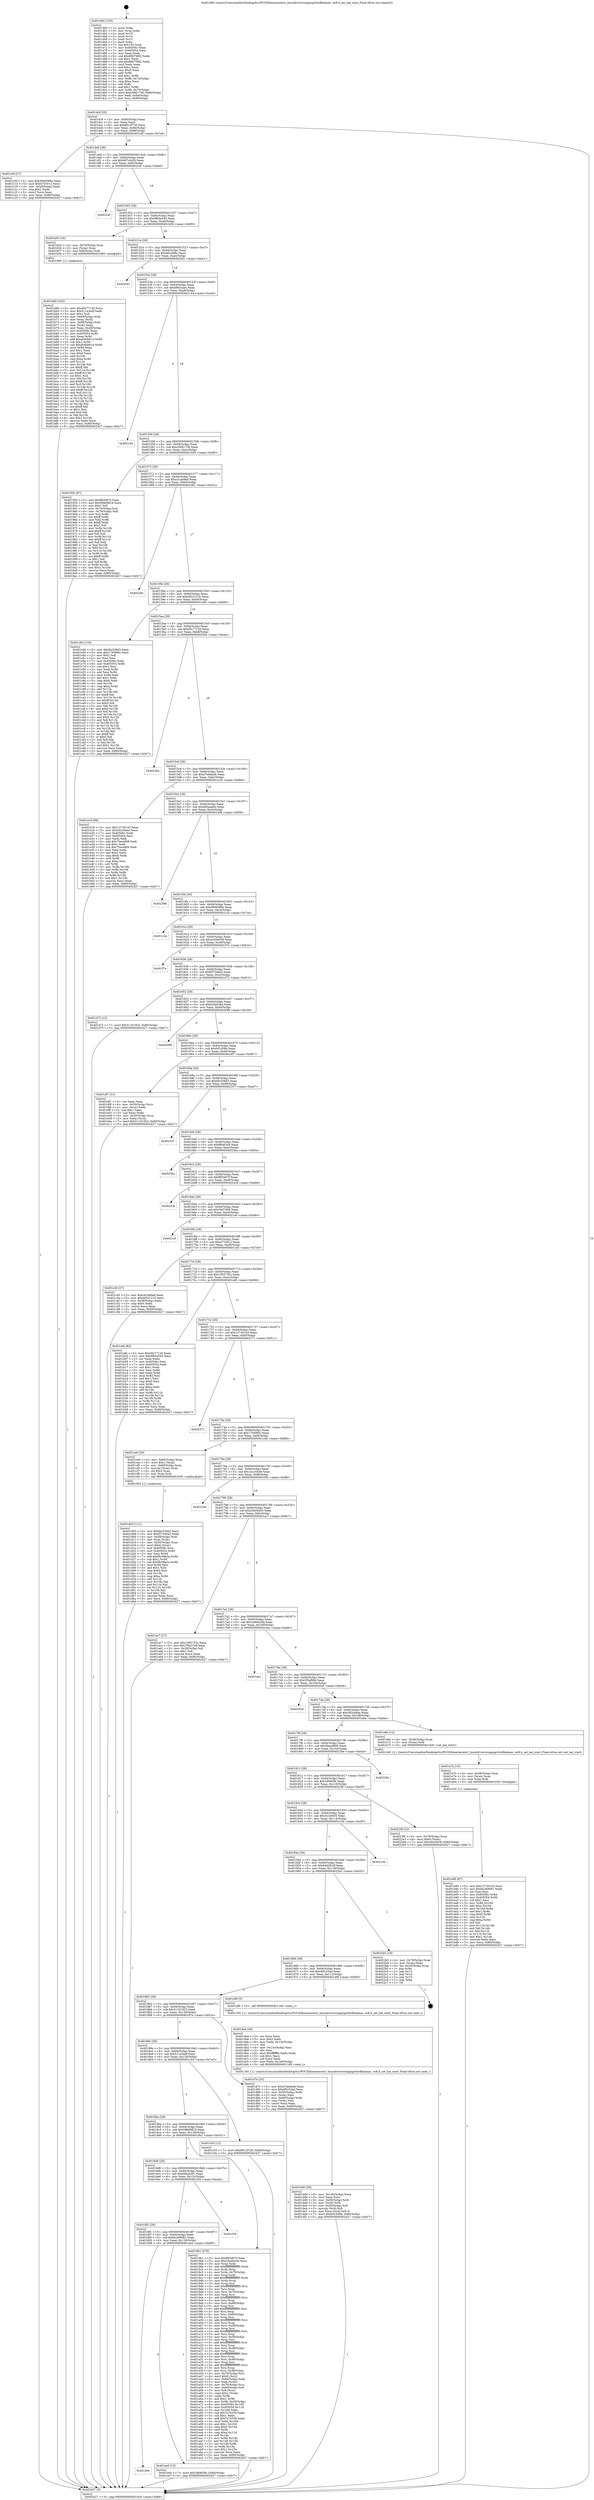 digraph "0x401460" {
  label = "0x401460 (/mnt/c/Users/mathe/Desktop/tcc/POCII/binaries/extr_linuxdriversstagingrtlwifihalmac..wifi.h_set_hal_start_Final-ollvm.out::main(0))"
  labelloc = "t"
  node[shape=record]

  Entry [label="",width=0.3,height=0.3,shape=circle,fillcolor=black,style=filled]
  "0x4014c9" [label="{
     0x4014c9 [29]\l
     | [instrs]\l
     &nbsp;&nbsp;0x4014c9 \<+3\>: mov -0x80(%rbp),%eax\l
     &nbsp;&nbsp;0x4014cc \<+2\>: mov %eax,%ecx\l
     &nbsp;&nbsp;0x4014ce \<+6\>: sub $0x8912f726,%ecx\l
     &nbsp;&nbsp;0x4014d4 \<+6\>: mov %eax,-0x94(%rbp)\l
     &nbsp;&nbsp;0x4014da \<+6\>: mov %ecx,-0x98(%rbp)\l
     &nbsp;&nbsp;0x4014e0 \<+6\>: je 0000000000401c0f \<main+0x7af\>\l
  }"]
  "0x401c0f" [label="{
     0x401c0f [27]\l
     | [instrs]\l
     &nbsp;&nbsp;0x401c0f \<+5\>: mov $0xd949388e,%eax\l
     &nbsp;&nbsp;0x401c14 \<+5\>: mov $0x4753012,%ecx\l
     &nbsp;&nbsp;0x401c19 \<+3\>: mov -0x28(%rbp),%edx\l
     &nbsp;&nbsp;0x401c1c \<+3\>: cmp $0x1,%edx\l
     &nbsp;&nbsp;0x401c1f \<+3\>: cmovl %ecx,%eax\l
     &nbsp;&nbsp;0x401c22 \<+3\>: mov %eax,-0x80(%rbp)\l
     &nbsp;&nbsp;0x401c25 \<+5\>: jmp 0000000000402427 \<main+0xfc7\>\l
  }"]
  "0x4014e6" [label="{
     0x4014e6 [28]\l
     | [instrs]\l
     &nbsp;&nbsp;0x4014e6 \<+5\>: jmp 00000000004014eb \<main+0x8b\>\l
     &nbsp;&nbsp;0x4014eb \<+6\>: mov -0x94(%rbp),%eax\l
     &nbsp;&nbsp;0x4014f1 \<+5\>: sub $0x9d7ccb20,%eax\l
     &nbsp;&nbsp;0x4014f6 \<+6\>: mov %eax,-0x9c(%rbp)\l
     &nbsp;&nbsp;0x4014fc \<+6\>: je 000000000040224f \<main+0xdef\>\l
  }"]
  Exit [label="",width=0.3,height=0.3,shape=circle,fillcolor=black,style=filled,peripheries=2]
  "0x40224f" [label="{
     0x40224f\l
  }", style=dashed]
  "0x401502" [label="{
     0x401502 [28]\l
     | [instrs]\l
     &nbsp;&nbsp;0x401502 \<+5\>: jmp 0000000000401507 \<main+0xa7\>\l
     &nbsp;&nbsp;0x401507 \<+6\>: mov -0x94(%rbp),%eax\l
     &nbsp;&nbsp;0x40150d \<+5\>: sub $0x9fb5a545,%eax\l
     &nbsp;&nbsp;0x401512 \<+6\>: mov %eax,-0xa0(%rbp)\l
     &nbsp;&nbsp;0x401518 \<+6\>: je 0000000000401b50 \<main+0x6f0\>\l
  }"]
  "0x40190e" [label="{
     0x40190e\l
  }", style=dashed]
  "0x401b50" [label="{
     0x401b50 [16]\l
     | [instrs]\l
     &nbsp;&nbsp;0x401b50 \<+4\>: mov -0x70(%rbp),%rax\l
     &nbsp;&nbsp;0x401b54 \<+3\>: mov (%rax),%rax\l
     &nbsp;&nbsp;0x401b57 \<+4\>: mov 0x8(%rax),%rdi\l
     &nbsp;&nbsp;0x401b5b \<+5\>: call 0000000000401060 \<atoi@plt\>\l
     | [calls]\l
     &nbsp;&nbsp;0x401060 \{1\} (unknown)\l
  }"]
  "0x40151e" [label="{
     0x40151e [28]\l
     | [instrs]\l
     &nbsp;&nbsp;0x40151e \<+5\>: jmp 0000000000401523 \<main+0xc3\>\l
     &nbsp;&nbsp;0x401523 \<+6\>: mov -0x94(%rbp),%eax\l
     &nbsp;&nbsp;0x401529 \<+5\>: sub $0xb82cfd8c,%eax\l
     &nbsp;&nbsp;0x40152e \<+6\>: mov %eax,-0xa4(%rbp)\l
     &nbsp;&nbsp;0x401534 \<+6\>: je 0000000000402041 \<main+0xbe1\>\l
  }"]
  "0x401ee0" [label="{
     0x401ee0 [12]\l
     | [instrs]\l
     &nbsp;&nbsp;0x401ee0 \<+7\>: movl $0x3df493fe,-0x80(%rbp)\l
     &nbsp;&nbsp;0x401ee7 \<+5\>: jmp 0000000000402427 \<main+0xfc7\>\l
  }"]
  "0x402041" [label="{
     0x402041\l
  }", style=dashed]
  "0x40153a" [label="{
     0x40153a [28]\l
     | [instrs]\l
     &nbsp;&nbsp;0x40153a \<+5\>: jmp 000000000040153f \<main+0xdf\>\l
     &nbsp;&nbsp;0x40153f \<+6\>: mov -0x94(%rbp),%eax\l
     &nbsp;&nbsp;0x401545 \<+5\>: sub $0xb902caec,%eax\l
     &nbsp;&nbsp;0x40154a \<+6\>: mov %eax,-0xa8(%rbp)\l
     &nbsp;&nbsp;0x401550 \<+6\>: je 0000000000402144 \<main+0xce4\>\l
  }"]
  "0x4018f2" [label="{
     0x4018f2 [28]\l
     | [instrs]\l
     &nbsp;&nbsp;0x4018f2 \<+5\>: jmp 00000000004018f7 \<main+0x497\>\l
     &nbsp;&nbsp;0x4018f7 \<+6\>: mov -0x94(%rbp),%eax\l
     &nbsp;&nbsp;0x4018fd \<+5\>: sub $0x6c269081,%eax\l
     &nbsp;&nbsp;0x401902 \<+6\>: mov %eax,-0x130(%rbp)\l
     &nbsp;&nbsp;0x401908 \<+6\>: je 0000000000401ee0 \<main+0xa80\>\l
  }"]
  "0x402144" [label="{
     0x402144\l
  }", style=dashed]
  "0x401556" [label="{
     0x401556 [28]\l
     | [instrs]\l
     &nbsp;&nbsp;0x401556 \<+5\>: jmp 000000000040155b \<main+0xfb\>\l
     &nbsp;&nbsp;0x40155b \<+6\>: mov -0x94(%rbp),%eax\l
     &nbsp;&nbsp;0x401561 \<+5\>: sub $0xc5681738,%eax\l
     &nbsp;&nbsp;0x401566 \<+6\>: mov %eax,-0xac(%rbp)\l
     &nbsp;&nbsp;0x40156c \<+6\>: je 0000000000401950 \<main+0x4f0\>\l
  }"]
  "0x401f26" [label="{
     0x401f26\l
  }", style=dashed]
  "0x401950" [label="{
     0x401950 [97]\l
     | [instrs]\l
     &nbsp;&nbsp;0x401950 \<+5\>: mov $0xffd3d07f,%eax\l
     &nbsp;&nbsp;0x401955 \<+5\>: mov $0x588d9819,%ecx\l
     &nbsp;&nbsp;0x40195a \<+2\>: mov $0x1,%dl\l
     &nbsp;&nbsp;0x40195c \<+4\>: mov -0x7a(%rbp),%sil\l
     &nbsp;&nbsp;0x401960 \<+4\>: mov -0x79(%rbp),%dil\l
     &nbsp;&nbsp;0x401964 \<+3\>: mov %sil,%r8b\l
     &nbsp;&nbsp;0x401967 \<+4\>: xor $0xff,%r8b\l
     &nbsp;&nbsp;0x40196b \<+3\>: mov %dil,%r9b\l
     &nbsp;&nbsp;0x40196e \<+4\>: xor $0xff,%r9b\l
     &nbsp;&nbsp;0x401972 \<+3\>: xor $0x1,%dl\l
     &nbsp;&nbsp;0x401975 \<+3\>: mov %r8b,%r10b\l
     &nbsp;&nbsp;0x401978 \<+4\>: and $0xff,%r10b\l
     &nbsp;&nbsp;0x40197c \<+3\>: and %dl,%sil\l
     &nbsp;&nbsp;0x40197f \<+3\>: mov %r9b,%r11b\l
     &nbsp;&nbsp;0x401982 \<+4\>: and $0xff,%r11b\l
     &nbsp;&nbsp;0x401986 \<+3\>: and %dl,%dil\l
     &nbsp;&nbsp;0x401989 \<+3\>: or %sil,%r10b\l
     &nbsp;&nbsp;0x40198c \<+3\>: or %dil,%r11b\l
     &nbsp;&nbsp;0x40198f \<+3\>: xor %r11b,%r10b\l
     &nbsp;&nbsp;0x401992 \<+3\>: or %r9b,%r8b\l
     &nbsp;&nbsp;0x401995 \<+4\>: xor $0xff,%r8b\l
     &nbsp;&nbsp;0x401999 \<+3\>: or $0x1,%dl\l
     &nbsp;&nbsp;0x40199c \<+3\>: and %dl,%r8b\l
     &nbsp;&nbsp;0x40199f \<+3\>: or %r8b,%r10b\l
     &nbsp;&nbsp;0x4019a2 \<+4\>: test $0x1,%r10b\l
     &nbsp;&nbsp;0x4019a6 \<+3\>: cmovne %ecx,%eax\l
     &nbsp;&nbsp;0x4019a9 \<+3\>: mov %eax,-0x80(%rbp)\l
     &nbsp;&nbsp;0x4019ac \<+5\>: jmp 0000000000402427 \<main+0xfc7\>\l
  }"]
  "0x401572" [label="{
     0x401572 [28]\l
     | [instrs]\l
     &nbsp;&nbsp;0x401572 \<+5\>: jmp 0000000000401577 \<main+0x117\>\l
     &nbsp;&nbsp;0x401577 \<+6\>: mov -0x94(%rbp),%eax\l
     &nbsp;&nbsp;0x40157d \<+5\>: sub $0xcd1ab9e8,%eax\l
     &nbsp;&nbsp;0x401582 \<+6\>: mov %eax,-0xb0(%rbp)\l
     &nbsp;&nbsp;0x401588 \<+6\>: je 0000000000402282 \<main+0xe22\>\l
  }"]
  "0x402427" [label="{
     0x402427 [5]\l
     | [instrs]\l
     &nbsp;&nbsp;0x402427 \<+5\>: jmp 00000000004014c9 \<main+0x69\>\l
  }"]
  "0x401460" [label="{
     0x401460 [105]\l
     | [instrs]\l
     &nbsp;&nbsp;0x401460 \<+1\>: push %rbp\l
     &nbsp;&nbsp;0x401461 \<+3\>: mov %rsp,%rbp\l
     &nbsp;&nbsp;0x401464 \<+2\>: push %r15\l
     &nbsp;&nbsp;0x401466 \<+2\>: push %r14\l
     &nbsp;&nbsp;0x401468 \<+2\>: push %r12\l
     &nbsp;&nbsp;0x40146a \<+1\>: push %rbx\l
     &nbsp;&nbsp;0x40146b \<+7\>: sub $0x150,%rsp\l
     &nbsp;&nbsp;0x401472 \<+7\>: mov 0x40506c,%eax\l
     &nbsp;&nbsp;0x401479 \<+7\>: mov 0x405054,%ecx\l
     &nbsp;&nbsp;0x401480 \<+2\>: mov %eax,%edx\l
     &nbsp;&nbsp;0x401482 \<+6\>: sub $0x880708f2,%edx\l
     &nbsp;&nbsp;0x401488 \<+3\>: sub $0x1,%edx\l
     &nbsp;&nbsp;0x40148b \<+6\>: add $0x880708f2,%edx\l
     &nbsp;&nbsp;0x401491 \<+3\>: imul %edx,%eax\l
     &nbsp;&nbsp;0x401494 \<+3\>: and $0x1,%eax\l
     &nbsp;&nbsp;0x401497 \<+3\>: cmp $0x0,%eax\l
     &nbsp;&nbsp;0x40149a \<+4\>: sete %r8b\l
     &nbsp;&nbsp;0x40149e \<+4\>: and $0x1,%r8b\l
     &nbsp;&nbsp;0x4014a2 \<+4\>: mov %r8b,-0x7a(%rbp)\l
     &nbsp;&nbsp;0x4014a6 \<+3\>: cmp $0xa,%ecx\l
     &nbsp;&nbsp;0x4014a9 \<+4\>: setl %r8b\l
     &nbsp;&nbsp;0x4014ad \<+4\>: and $0x1,%r8b\l
     &nbsp;&nbsp;0x4014b1 \<+4\>: mov %r8b,-0x79(%rbp)\l
     &nbsp;&nbsp;0x4014b5 \<+7\>: movl $0xc5681738,-0x80(%rbp)\l
     &nbsp;&nbsp;0x4014bc \<+6\>: mov %edi,-0x84(%rbp)\l
     &nbsp;&nbsp;0x4014c2 \<+7\>: mov %rsi,-0x90(%rbp)\l
  }"]
  "0x401e89" [label="{
     0x401e89 [87]\l
     | [instrs]\l
     &nbsp;&nbsp;0x401e89 \<+5\>: mov $0x13730143,%ecx\l
     &nbsp;&nbsp;0x401e8e \<+5\>: mov $0x6c269081,%edx\l
     &nbsp;&nbsp;0x401e93 \<+2\>: xor %esi,%esi\l
     &nbsp;&nbsp;0x401e95 \<+8\>: mov 0x40506c,%r8d\l
     &nbsp;&nbsp;0x401e9d \<+8\>: mov 0x405054,%r9d\l
     &nbsp;&nbsp;0x401ea5 \<+3\>: sub $0x1,%esi\l
     &nbsp;&nbsp;0x401ea8 \<+3\>: mov %r8d,%r10d\l
     &nbsp;&nbsp;0x401eab \<+3\>: add %esi,%r10d\l
     &nbsp;&nbsp;0x401eae \<+4\>: imul %r10d,%r8d\l
     &nbsp;&nbsp;0x401eb2 \<+4\>: and $0x1,%r8d\l
     &nbsp;&nbsp;0x401eb6 \<+4\>: cmp $0x0,%r8d\l
     &nbsp;&nbsp;0x401eba \<+4\>: sete %r11b\l
     &nbsp;&nbsp;0x401ebe \<+4\>: cmp $0xa,%r9d\l
     &nbsp;&nbsp;0x401ec2 \<+3\>: setl %bl\l
     &nbsp;&nbsp;0x401ec5 \<+3\>: mov %r11b,%r14b\l
     &nbsp;&nbsp;0x401ec8 \<+3\>: and %bl,%r14b\l
     &nbsp;&nbsp;0x401ecb \<+3\>: xor %bl,%r11b\l
     &nbsp;&nbsp;0x401ece \<+3\>: or %r11b,%r14b\l
     &nbsp;&nbsp;0x401ed1 \<+4\>: test $0x1,%r14b\l
     &nbsp;&nbsp;0x401ed5 \<+3\>: cmovne %edx,%ecx\l
     &nbsp;&nbsp;0x401ed8 \<+3\>: mov %ecx,-0x80(%rbp)\l
     &nbsp;&nbsp;0x401edb \<+5\>: jmp 0000000000402427 \<main+0xfc7\>\l
  }"]
  "0x402282" [label="{
     0x402282\l
  }", style=dashed]
  "0x40158e" [label="{
     0x40158e [28]\l
     | [instrs]\l
     &nbsp;&nbsp;0x40158e \<+5\>: jmp 0000000000401593 \<main+0x133\>\l
     &nbsp;&nbsp;0x401593 \<+6\>: mov -0x94(%rbp),%eax\l
     &nbsp;&nbsp;0x401599 \<+5\>: sub $0xd4531216,%eax\l
     &nbsp;&nbsp;0x40159e \<+6\>: mov %eax,-0xb4(%rbp)\l
     &nbsp;&nbsp;0x4015a4 \<+6\>: je 0000000000401c60 \<main+0x800\>\l
  }"]
  "0x401e7a" [label="{
     0x401e7a [15]\l
     | [instrs]\l
     &nbsp;&nbsp;0x401e7a \<+4\>: mov -0x58(%rbp),%rax\l
     &nbsp;&nbsp;0x401e7e \<+3\>: mov (%rax),%rax\l
     &nbsp;&nbsp;0x401e81 \<+3\>: mov %rax,%rdi\l
     &nbsp;&nbsp;0x401e84 \<+5\>: call 0000000000401030 \<free@plt\>\l
     | [calls]\l
     &nbsp;&nbsp;0x401030 \{1\} (unknown)\l
  }"]
  "0x401c60" [label="{
     0x401c60 [134]\l
     | [instrs]\l
     &nbsp;&nbsp;0x401c60 \<+5\>: mov $0xfdc539d3,%eax\l
     &nbsp;&nbsp;0x401c65 \<+5\>: mov $0x1793f90c,%ecx\l
     &nbsp;&nbsp;0x401c6a \<+2\>: mov $0x1,%dl\l
     &nbsp;&nbsp;0x401c6c \<+2\>: xor %esi,%esi\l
     &nbsp;&nbsp;0x401c6e \<+7\>: mov 0x40506c,%edi\l
     &nbsp;&nbsp;0x401c75 \<+8\>: mov 0x405054,%r8d\l
     &nbsp;&nbsp;0x401c7d \<+3\>: sub $0x1,%esi\l
     &nbsp;&nbsp;0x401c80 \<+3\>: mov %edi,%r9d\l
     &nbsp;&nbsp;0x401c83 \<+3\>: add %esi,%r9d\l
     &nbsp;&nbsp;0x401c86 \<+4\>: imul %r9d,%edi\l
     &nbsp;&nbsp;0x401c8a \<+3\>: and $0x1,%edi\l
     &nbsp;&nbsp;0x401c8d \<+3\>: cmp $0x0,%edi\l
     &nbsp;&nbsp;0x401c90 \<+4\>: sete %r10b\l
     &nbsp;&nbsp;0x401c94 \<+4\>: cmp $0xa,%r8d\l
     &nbsp;&nbsp;0x401c98 \<+4\>: setl %r11b\l
     &nbsp;&nbsp;0x401c9c \<+3\>: mov %r10b,%bl\l
     &nbsp;&nbsp;0x401c9f \<+3\>: xor $0xff,%bl\l
     &nbsp;&nbsp;0x401ca2 \<+3\>: mov %r11b,%r14b\l
     &nbsp;&nbsp;0x401ca5 \<+4\>: xor $0xff,%r14b\l
     &nbsp;&nbsp;0x401ca9 \<+3\>: xor $0x0,%dl\l
     &nbsp;&nbsp;0x401cac \<+3\>: mov %bl,%r15b\l
     &nbsp;&nbsp;0x401caf \<+4\>: and $0x0,%r15b\l
     &nbsp;&nbsp;0x401cb3 \<+3\>: and %dl,%r10b\l
     &nbsp;&nbsp;0x401cb6 \<+3\>: mov %r14b,%r12b\l
     &nbsp;&nbsp;0x401cb9 \<+4\>: and $0x0,%r12b\l
     &nbsp;&nbsp;0x401cbd \<+3\>: and %dl,%r11b\l
     &nbsp;&nbsp;0x401cc0 \<+3\>: or %r10b,%r15b\l
     &nbsp;&nbsp;0x401cc3 \<+3\>: or %r11b,%r12b\l
     &nbsp;&nbsp;0x401cc6 \<+3\>: xor %r12b,%r15b\l
     &nbsp;&nbsp;0x401cc9 \<+3\>: or %r14b,%bl\l
     &nbsp;&nbsp;0x401ccc \<+3\>: xor $0xff,%bl\l
     &nbsp;&nbsp;0x401ccf \<+3\>: or $0x0,%dl\l
     &nbsp;&nbsp;0x401cd2 \<+2\>: and %dl,%bl\l
     &nbsp;&nbsp;0x401cd4 \<+3\>: or %bl,%r15b\l
     &nbsp;&nbsp;0x401cd7 \<+4\>: test $0x1,%r15b\l
     &nbsp;&nbsp;0x401cdb \<+3\>: cmovne %ecx,%eax\l
     &nbsp;&nbsp;0x401cde \<+3\>: mov %eax,-0x80(%rbp)\l
     &nbsp;&nbsp;0x401ce1 \<+5\>: jmp 0000000000402427 \<main+0xfc7\>\l
  }"]
  "0x4015aa" [label="{
     0x4015aa [28]\l
     | [instrs]\l
     &nbsp;&nbsp;0x4015aa \<+5\>: jmp 00000000004015af \<main+0x14f\>\l
     &nbsp;&nbsp;0x4015af \<+6\>: mov -0x94(%rbp),%eax\l
     &nbsp;&nbsp;0x4015b5 \<+5\>: sub $0xd5c77120,%eax\l
     &nbsp;&nbsp;0x4015ba \<+6\>: mov %eax,-0xb8(%rbp)\l
     &nbsp;&nbsp;0x4015c0 \<+6\>: je 000000000040230a \<main+0xeaa\>\l
  }"]
  "0x401dd0" [label="{
     0x401dd0 [39]\l
     | [instrs]\l
     &nbsp;&nbsp;0x401dd0 \<+6\>: mov -0x140(%rbp),%ecx\l
     &nbsp;&nbsp;0x401dd6 \<+3\>: imul %eax,%ecx\l
     &nbsp;&nbsp;0x401dd9 \<+4\>: mov -0x58(%rbp),%rdi\l
     &nbsp;&nbsp;0x401ddd \<+3\>: mov (%rdi),%rdi\l
     &nbsp;&nbsp;0x401de0 \<+4\>: mov -0x50(%rbp),%r8\l
     &nbsp;&nbsp;0x401de4 \<+3\>: movslq (%r8),%r8\l
     &nbsp;&nbsp;0x401de7 \<+4\>: mov %ecx,(%rdi,%r8,4)\l
     &nbsp;&nbsp;0x401deb \<+7\>: movl $0xfcf1d58a,-0x80(%rbp)\l
     &nbsp;&nbsp;0x401df2 \<+5\>: jmp 0000000000402427 \<main+0xfc7\>\l
  }"]
  "0x40230a" [label="{
     0x40230a\l
  }", style=dashed]
  "0x4015c6" [label="{
     0x4015c6 [28]\l
     | [instrs]\l
     &nbsp;&nbsp;0x4015c6 \<+5\>: jmp 00000000004015cb \<main+0x16b\>\l
     &nbsp;&nbsp;0x4015cb \<+6\>: mov -0x94(%rbp),%eax\l
     &nbsp;&nbsp;0x4015d1 \<+5\>: sub $0xd7ebdea6,%eax\l
     &nbsp;&nbsp;0x4015d6 \<+6\>: mov %eax,-0xbc(%rbp)\l
     &nbsp;&nbsp;0x4015dc \<+6\>: je 0000000000401e16 \<main+0x9b6\>\l
  }"]
  "0x401da4" [label="{
     0x401da4 [44]\l
     | [instrs]\l
     &nbsp;&nbsp;0x401da4 \<+2\>: xor %ecx,%ecx\l
     &nbsp;&nbsp;0x401da6 \<+5\>: mov $0x2,%edx\l
     &nbsp;&nbsp;0x401dab \<+6\>: mov %edx,-0x13c(%rbp)\l
     &nbsp;&nbsp;0x401db1 \<+1\>: cltd\l
     &nbsp;&nbsp;0x401db2 \<+6\>: mov -0x13c(%rbp),%esi\l
     &nbsp;&nbsp;0x401db8 \<+2\>: idiv %esi\l
     &nbsp;&nbsp;0x401dba \<+6\>: imul $0xfffffffe,%edx,%edx\l
     &nbsp;&nbsp;0x401dc0 \<+3\>: sub $0x1,%ecx\l
     &nbsp;&nbsp;0x401dc3 \<+2\>: sub %ecx,%edx\l
     &nbsp;&nbsp;0x401dc5 \<+6\>: mov %edx,-0x140(%rbp)\l
     &nbsp;&nbsp;0x401dcb \<+5\>: call 0000000000401160 \<next_i\>\l
     | [calls]\l
     &nbsp;&nbsp;0x401160 \{1\} (/mnt/c/Users/mathe/Desktop/tcc/POCII/binaries/extr_linuxdriversstagingrtlwifihalmac..wifi.h_set_hal_start_Final-ollvm.out::next_i)\l
  }"]
  "0x401e16" [label="{
     0x401e16 [88]\l
     | [instrs]\l
     &nbsp;&nbsp;0x401e16 \<+5\>: mov $0x13730143,%eax\l
     &nbsp;&nbsp;0x401e1b \<+5\>: mov $0x302cbbee,%ecx\l
     &nbsp;&nbsp;0x401e20 \<+7\>: mov 0x40506c,%edx\l
     &nbsp;&nbsp;0x401e27 \<+7\>: mov 0x405054,%esi\l
     &nbsp;&nbsp;0x401e2e \<+2\>: mov %edx,%edi\l
     &nbsp;&nbsp;0x401e30 \<+6\>: add $0x75eca909,%edi\l
     &nbsp;&nbsp;0x401e36 \<+3\>: sub $0x1,%edi\l
     &nbsp;&nbsp;0x401e39 \<+6\>: sub $0x75eca909,%edi\l
     &nbsp;&nbsp;0x401e3f \<+3\>: imul %edi,%edx\l
     &nbsp;&nbsp;0x401e42 \<+3\>: and $0x1,%edx\l
     &nbsp;&nbsp;0x401e45 \<+3\>: cmp $0x0,%edx\l
     &nbsp;&nbsp;0x401e48 \<+4\>: sete %r8b\l
     &nbsp;&nbsp;0x401e4c \<+3\>: cmp $0xa,%esi\l
     &nbsp;&nbsp;0x401e4f \<+4\>: setl %r9b\l
     &nbsp;&nbsp;0x401e53 \<+3\>: mov %r8b,%r10b\l
     &nbsp;&nbsp;0x401e56 \<+3\>: and %r9b,%r10b\l
     &nbsp;&nbsp;0x401e59 \<+3\>: xor %r9b,%r8b\l
     &nbsp;&nbsp;0x401e5c \<+3\>: or %r8b,%r10b\l
     &nbsp;&nbsp;0x401e5f \<+4\>: test $0x1,%r10b\l
     &nbsp;&nbsp;0x401e63 \<+3\>: cmovne %ecx,%eax\l
     &nbsp;&nbsp;0x401e66 \<+3\>: mov %eax,-0x80(%rbp)\l
     &nbsp;&nbsp;0x401e69 \<+5\>: jmp 0000000000402427 \<main+0xfc7\>\l
  }"]
  "0x4015e2" [label="{
     0x4015e2 [28]\l
     | [instrs]\l
     &nbsp;&nbsp;0x4015e2 \<+5\>: jmp 00000000004015e7 \<main+0x187\>\l
     &nbsp;&nbsp;0x4015e7 \<+6\>: mov -0x94(%rbp),%eax\l
     &nbsp;&nbsp;0x4015ed \<+5\>: sub $0xd83aaa6e,%eax\l
     &nbsp;&nbsp;0x4015f2 \<+6\>: mov %eax,-0xc0(%rbp)\l
     &nbsp;&nbsp;0x4015f8 \<+6\>: je 0000000000402398 \<main+0xf38\>\l
  }"]
  "0x401d03" [label="{
     0x401d03 [111]\l
     | [instrs]\l
     &nbsp;&nbsp;0x401d03 \<+5\>: mov $0xfdc539d3,%ecx\l
     &nbsp;&nbsp;0x401d08 \<+5\>: mov $0xf57540a5,%edx\l
     &nbsp;&nbsp;0x401d0d \<+4\>: mov -0x58(%rbp),%rdi\l
     &nbsp;&nbsp;0x401d11 \<+3\>: mov %rax,(%rdi)\l
     &nbsp;&nbsp;0x401d14 \<+4\>: mov -0x50(%rbp),%rax\l
     &nbsp;&nbsp;0x401d18 \<+6\>: movl $0x0,(%rax)\l
     &nbsp;&nbsp;0x401d1e \<+7\>: mov 0x40506c,%esi\l
     &nbsp;&nbsp;0x401d25 \<+8\>: mov 0x405054,%r8d\l
     &nbsp;&nbsp;0x401d2d \<+3\>: mov %esi,%r9d\l
     &nbsp;&nbsp;0x401d30 \<+7\>: add $0xf9c08a2a,%r9d\l
     &nbsp;&nbsp;0x401d37 \<+4\>: sub $0x1,%r9d\l
     &nbsp;&nbsp;0x401d3b \<+7\>: sub $0xf9c08a2a,%r9d\l
     &nbsp;&nbsp;0x401d42 \<+4\>: imul %r9d,%esi\l
     &nbsp;&nbsp;0x401d46 \<+3\>: and $0x1,%esi\l
     &nbsp;&nbsp;0x401d49 \<+3\>: cmp $0x0,%esi\l
     &nbsp;&nbsp;0x401d4c \<+4\>: sete %r10b\l
     &nbsp;&nbsp;0x401d50 \<+4\>: cmp $0xa,%r8d\l
     &nbsp;&nbsp;0x401d54 \<+4\>: setl %r11b\l
     &nbsp;&nbsp;0x401d58 \<+3\>: mov %r10b,%bl\l
     &nbsp;&nbsp;0x401d5b \<+3\>: and %r11b,%bl\l
     &nbsp;&nbsp;0x401d5e \<+3\>: xor %r11b,%r10b\l
     &nbsp;&nbsp;0x401d61 \<+3\>: or %r10b,%bl\l
     &nbsp;&nbsp;0x401d64 \<+3\>: test $0x1,%bl\l
     &nbsp;&nbsp;0x401d67 \<+3\>: cmovne %edx,%ecx\l
     &nbsp;&nbsp;0x401d6a \<+3\>: mov %ecx,-0x80(%rbp)\l
     &nbsp;&nbsp;0x401d6d \<+5\>: jmp 0000000000402427 \<main+0xfc7\>\l
  }"]
  "0x402398" [label="{
     0x402398\l
  }", style=dashed]
  "0x4015fe" [label="{
     0x4015fe [28]\l
     | [instrs]\l
     &nbsp;&nbsp;0x4015fe \<+5\>: jmp 0000000000401603 \<main+0x1a3\>\l
     &nbsp;&nbsp;0x401603 \<+6\>: mov -0x94(%rbp),%eax\l
     &nbsp;&nbsp;0x401609 \<+5\>: sub $0xd949388e,%eax\l
     &nbsp;&nbsp;0x40160e \<+6\>: mov %eax,-0xc4(%rbp)\l
     &nbsp;&nbsp;0x401614 \<+6\>: je 0000000000401c2a \<main+0x7ca\>\l
  }"]
  "0x401b60" [label="{
     0x401b60 [163]\l
     | [instrs]\l
     &nbsp;&nbsp;0x401b60 \<+5\>: mov $0xd5c77120,%ecx\l
     &nbsp;&nbsp;0x401b65 \<+5\>: mov $0x511a3adf,%edx\l
     &nbsp;&nbsp;0x401b6a \<+3\>: mov $0x1,%sil\l
     &nbsp;&nbsp;0x401b6d \<+4\>: mov -0x68(%rbp),%rdi\l
     &nbsp;&nbsp;0x401b71 \<+2\>: mov %eax,(%rdi)\l
     &nbsp;&nbsp;0x401b73 \<+4\>: mov -0x68(%rbp),%rdi\l
     &nbsp;&nbsp;0x401b77 \<+2\>: mov (%rdi),%eax\l
     &nbsp;&nbsp;0x401b79 \<+3\>: mov %eax,-0x28(%rbp)\l
     &nbsp;&nbsp;0x401b7c \<+7\>: mov 0x40506c,%eax\l
     &nbsp;&nbsp;0x401b83 \<+8\>: mov 0x405054,%r8d\l
     &nbsp;&nbsp;0x401b8b \<+3\>: mov %eax,%r9d\l
     &nbsp;&nbsp;0x401b8e \<+7\>: add $0xa04bb614,%r9d\l
     &nbsp;&nbsp;0x401b95 \<+4\>: sub $0x1,%r9d\l
     &nbsp;&nbsp;0x401b99 \<+7\>: sub $0xa04bb614,%r9d\l
     &nbsp;&nbsp;0x401ba0 \<+4\>: imul %r9d,%eax\l
     &nbsp;&nbsp;0x401ba4 \<+3\>: and $0x1,%eax\l
     &nbsp;&nbsp;0x401ba7 \<+3\>: cmp $0x0,%eax\l
     &nbsp;&nbsp;0x401baa \<+4\>: sete %r10b\l
     &nbsp;&nbsp;0x401bae \<+4\>: cmp $0xa,%r8d\l
     &nbsp;&nbsp;0x401bb2 \<+4\>: setl %r11b\l
     &nbsp;&nbsp;0x401bb6 \<+3\>: mov %r10b,%bl\l
     &nbsp;&nbsp;0x401bb9 \<+3\>: xor $0xff,%bl\l
     &nbsp;&nbsp;0x401bbc \<+3\>: mov %r11b,%r14b\l
     &nbsp;&nbsp;0x401bbf \<+4\>: xor $0xff,%r14b\l
     &nbsp;&nbsp;0x401bc3 \<+4\>: xor $0x1,%sil\l
     &nbsp;&nbsp;0x401bc7 \<+3\>: mov %bl,%r15b\l
     &nbsp;&nbsp;0x401bca \<+4\>: and $0xff,%r15b\l
     &nbsp;&nbsp;0x401bce \<+3\>: and %sil,%r10b\l
     &nbsp;&nbsp;0x401bd1 \<+3\>: mov %r14b,%r12b\l
     &nbsp;&nbsp;0x401bd4 \<+4\>: and $0xff,%r12b\l
     &nbsp;&nbsp;0x401bd8 \<+3\>: and %sil,%r11b\l
     &nbsp;&nbsp;0x401bdb \<+3\>: or %r10b,%r15b\l
     &nbsp;&nbsp;0x401bde \<+3\>: or %r11b,%r12b\l
     &nbsp;&nbsp;0x401be1 \<+3\>: xor %r12b,%r15b\l
     &nbsp;&nbsp;0x401be4 \<+3\>: or %r14b,%bl\l
     &nbsp;&nbsp;0x401be7 \<+3\>: xor $0xff,%bl\l
     &nbsp;&nbsp;0x401bea \<+4\>: or $0x1,%sil\l
     &nbsp;&nbsp;0x401bee \<+3\>: and %sil,%bl\l
     &nbsp;&nbsp;0x401bf1 \<+3\>: or %bl,%r15b\l
     &nbsp;&nbsp;0x401bf4 \<+4\>: test $0x1,%r15b\l
     &nbsp;&nbsp;0x401bf8 \<+3\>: cmovne %edx,%ecx\l
     &nbsp;&nbsp;0x401bfb \<+3\>: mov %ecx,-0x80(%rbp)\l
     &nbsp;&nbsp;0x401bfe \<+5\>: jmp 0000000000402427 \<main+0xfc7\>\l
  }"]
  "0x401c2a" [label="{
     0x401c2a\l
  }", style=dashed]
  "0x40161a" [label="{
     0x40161a [28]\l
     | [instrs]\l
     &nbsp;&nbsp;0x40161a \<+5\>: jmp 000000000040161f \<main+0x1bf\>\l
     &nbsp;&nbsp;0x40161f \<+6\>: mov -0x94(%rbp),%eax\l
     &nbsp;&nbsp;0x401625 \<+5\>: sub $0xec506038,%eax\l
     &nbsp;&nbsp;0x40162a \<+6\>: mov %eax,-0xc8(%rbp)\l
     &nbsp;&nbsp;0x401630 \<+6\>: je 0000000000401f7e \<main+0xb1e\>\l
  }"]
  "0x4018d6" [label="{
     0x4018d6 [28]\l
     | [instrs]\l
     &nbsp;&nbsp;0x4018d6 \<+5\>: jmp 00000000004018db \<main+0x47b\>\l
     &nbsp;&nbsp;0x4018db \<+6\>: mov -0x94(%rbp),%eax\l
     &nbsp;&nbsp;0x4018e1 \<+5\>: sub $0x66b2e3f1,%eax\l
     &nbsp;&nbsp;0x4018e6 \<+6\>: mov %eax,-0x12c(%rbp)\l
     &nbsp;&nbsp;0x4018ec \<+6\>: je 0000000000401f26 \<main+0xac6\>\l
  }"]
  "0x401f7e" [label="{
     0x401f7e\l
  }", style=dashed]
  "0x401636" [label="{
     0x401636 [28]\l
     | [instrs]\l
     &nbsp;&nbsp;0x401636 \<+5\>: jmp 000000000040163b \<main+0x1db\>\l
     &nbsp;&nbsp;0x40163b \<+6\>: mov -0x94(%rbp),%eax\l
     &nbsp;&nbsp;0x401641 \<+5\>: sub $0xf57540a5,%eax\l
     &nbsp;&nbsp;0x401646 \<+6\>: mov %eax,-0xcc(%rbp)\l
     &nbsp;&nbsp;0x40164c \<+6\>: je 0000000000401d72 \<main+0x912\>\l
  }"]
  "0x4019b1" [label="{
     0x4019b1 [278]\l
     | [instrs]\l
     &nbsp;&nbsp;0x4019b1 \<+5\>: mov $0xffd3d07f,%eax\l
     &nbsp;&nbsp;0x4019b6 \<+5\>: mov $0x20a00a50,%ecx\l
     &nbsp;&nbsp;0x4019bb \<+3\>: mov %rsp,%rdx\l
     &nbsp;&nbsp;0x4019be \<+4\>: add $0xfffffffffffffff0,%rdx\l
     &nbsp;&nbsp;0x4019c2 \<+3\>: mov %rdx,%rsp\l
     &nbsp;&nbsp;0x4019c5 \<+4\>: mov %rdx,-0x78(%rbp)\l
     &nbsp;&nbsp;0x4019c9 \<+3\>: mov %rsp,%rdx\l
     &nbsp;&nbsp;0x4019cc \<+4\>: add $0xfffffffffffffff0,%rdx\l
     &nbsp;&nbsp;0x4019d0 \<+3\>: mov %rdx,%rsp\l
     &nbsp;&nbsp;0x4019d3 \<+3\>: mov %rsp,%rsi\l
     &nbsp;&nbsp;0x4019d6 \<+4\>: add $0xfffffffffffffff0,%rsi\l
     &nbsp;&nbsp;0x4019da \<+3\>: mov %rsi,%rsp\l
     &nbsp;&nbsp;0x4019dd \<+4\>: mov %rsi,-0x70(%rbp)\l
     &nbsp;&nbsp;0x4019e1 \<+3\>: mov %rsp,%rsi\l
     &nbsp;&nbsp;0x4019e4 \<+4\>: add $0xfffffffffffffff0,%rsi\l
     &nbsp;&nbsp;0x4019e8 \<+3\>: mov %rsi,%rsp\l
     &nbsp;&nbsp;0x4019eb \<+4\>: mov %rsi,-0x68(%rbp)\l
     &nbsp;&nbsp;0x4019ef \<+3\>: mov %rsp,%rsi\l
     &nbsp;&nbsp;0x4019f2 \<+4\>: add $0xfffffffffffffff0,%rsi\l
     &nbsp;&nbsp;0x4019f6 \<+3\>: mov %rsi,%rsp\l
     &nbsp;&nbsp;0x4019f9 \<+4\>: mov %rsi,-0x60(%rbp)\l
     &nbsp;&nbsp;0x4019fd \<+3\>: mov %rsp,%rsi\l
     &nbsp;&nbsp;0x401a00 \<+4\>: add $0xfffffffffffffff0,%rsi\l
     &nbsp;&nbsp;0x401a04 \<+3\>: mov %rsi,%rsp\l
     &nbsp;&nbsp;0x401a07 \<+4\>: mov %rsi,-0x58(%rbp)\l
     &nbsp;&nbsp;0x401a0b \<+3\>: mov %rsp,%rsi\l
     &nbsp;&nbsp;0x401a0e \<+4\>: add $0xfffffffffffffff0,%rsi\l
     &nbsp;&nbsp;0x401a12 \<+3\>: mov %rsi,%rsp\l
     &nbsp;&nbsp;0x401a15 \<+4\>: mov %rsi,-0x50(%rbp)\l
     &nbsp;&nbsp;0x401a19 \<+3\>: mov %rsp,%rsi\l
     &nbsp;&nbsp;0x401a1c \<+4\>: add $0xfffffffffffffff0,%rsi\l
     &nbsp;&nbsp;0x401a20 \<+3\>: mov %rsi,%rsp\l
     &nbsp;&nbsp;0x401a23 \<+4\>: mov %rsi,-0x48(%rbp)\l
     &nbsp;&nbsp;0x401a27 \<+3\>: mov %rsp,%rsi\l
     &nbsp;&nbsp;0x401a2a \<+4\>: add $0xfffffffffffffff0,%rsi\l
     &nbsp;&nbsp;0x401a2e \<+3\>: mov %rsi,%rsp\l
     &nbsp;&nbsp;0x401a31 \<+4\>: mov %rsi,-0x40(%rbp)\l
     &nbsp;&nbsp;0x401a35 \<+3\>: mov %rsp,%rsi\l
     &nbsp;&nbsp;0x401a38 \<+4\>: add $0xfffffffffffffff0,%rsi\l
     &nbsp;&nbsp;0x401a3c \<+3\>: mov %rsi,%rsp\l
     &nbsp;&nbsp;0x401a3f \<+4\>: mov %rsi,-0x38(%rbp)\l
     &nbsp;&nbsp;0x401a43 \<+4\>: mov -0x78(%rbp),%rsi\l
     &nbsp;&nbsp;0x401a47 \<+6\>: movl $0x0,(%rsi)\l
     &nbsp;&nbsp;0x401a4d \<+6\>: mov -0x84(%rbp),%edi\l
     &nbsp;&nbsp;0x401a53 \<+2\>: mov %edi,(%rdx)\l
     &nbsp;&nbsp;0x401a55 \<+4\>: mov -0x70(%rbp),%rsi\l
     &nbsp;&nbsp;0x401a59 \<+7\>: mov -0x90(%rbp),%r8\l
     &nbsp;&nbsp;0x401a60 \<+3\>: mov %r8,(%rsi)\l
     &nbsp;&nbsp;0x401a63 \<+3\>: cmpl $0x2,(%rdx)\l
     &nbsp;&nbsp;0x401a66 \<+4\>: setne %r9b\l
     &nbsp;&nbsp;0x401a6a \<+4\>: and $0x1,%r9b\l
     &nbsp;&nbsp;0x401a6e \<+4\>: mov %r9b,-0x29(%rbp)\l
     &nbsp;&nbsp;0x401a72 \<+8\>: mov 0x40506c,%r10d\l
     &nbsp;&nbsp;0x401a7a \<+8\>: mov 0x405054,%r11d\l
     &nbsp;&nbsp;0x401a82 \<+3\>: mov %r10d,%ebx\l
     &nbsp;&nbsp;0x401a85 \<+6\>: sub $0x7a74339,%ebx\l
     &nbsp;&nbsp;0x401a8b \<+3\>: sub $0x1,%ebx\l
     &nbsp;&nbsp;0x401a8e \<+6\>: add $0x7a74339,%ebx\l
     &nbsp;&nbsp;0x401a94 \<+4\>: imul %ebx,%r10d\l
     &nbsp;&nbsp;0x401a98 \<+4\>: and $0x1,%r10d\l
     &nbsp;&nbsp;0x401a9c \<+4\>: cmp $0x0,%r10d\l
     &nbsp;&nbsp;0x401aa0 \<+4\>: sete %r9b\l
     &nbsp;&nbsp;0x401aa4 \<+4\>: cmp $0xa,%r11d\l
     &nbsp;&nbsp;0x401aa8 \<+4\>: setl %r14b\l
     &nbsp;&nbsp;0x401aac \<+3\>: mov %r9b,%r15b\l
     &nbsp;&nbsp;0x401aaf \<+3\>: and %r14b,%r15b\l
     &nbsp;&nbsp;0x401ab2 \<+3\>: xor %r14b,%r9b\l
     &nbsp;&nbsp;0x401ab5 \<+3\>: or %r9b,%r15b\l
     &nbsp;&nbsp;0x401ab8 \<+4\>: test $0x1,%r15b\l
     &nbsp;&nbsp;0x401abc \<+3\>: cmovne %ecx,%eax\l
     &nbsp;&nbsp;0x401abf \<+3\>: mov %eax,-0x80(%rbp)\l
     &nbsp;&nbsp;0x401ac2 \<+5\>: jmp 0000000000402427 \<main+0xfc7\>\l
  }"]
  "0x401d72" [label="{
     0x401d72 [12]\l
     | [instrs]\l
     &nbsp;&nbsp;0x401d72 \<+7\>: movl $0x51161923,-0x80(%rbp)\l
     &nbsp;&nbsp;0x401d79 \<+5\>: jmp 0000000000402427 \<main+0xfc7\>\l
  }"]
  "0x401652" [label="{
     0x401652 [28]\l
     | [instrs]\l
     &nbsp;&nbsp;0x401652 \<+5\>: jmp 0000000000401657 \<main+0x1f7\>\l
     &nbsp;&nbsp;0x401657 \<+6\>: mov -0x94(%rbp),%eax\l
     &nbsp;&nbsp;0x40165d \<+5\>: sub $0xfa3dd34d,%eax\l
     &nbsp;&nbsp;0x401662 \<+6\>: mov %eax,-0xd0(%rbp)\l
     &nbsp;&nbsp;0x401668 \<+6\>: je 0000000000402099 \<main+0xc39\>\l
  }"]
  "0x4018ba" [label="{
     0x4018ba [28]\l
     | [instrs]\l
     &nbsp;&nbsp;0x4018ba \<+5\>: jmp 00000000004018bf \<main+0x45f\>\l
     &nbsp;&nbsp;0x4018bf \<+6\>: mov -0x94(%rbp),%eax\l
     &nbsp;&nbsp;0x4018c5 \<+5\>: sub $0x588d9819,%eax\l
     &nbsp;&nbsp;0x4018ca \<+6\>: mov %eax,-0x128(%rbp)\l
     &nbsp;&nbsp;0x4018d0 \<+6\>: je 00000000004019b1 \<main+0x551\>\l
  }"]
  "0x402099" [label="{
     0x402099\l
  }", style=dashed]
  "0x40166e" [label="{
     0x40166e [28]\l
     | [instrs]\l
     &nbsp;&nbsp;0x40166e \<+5\>: jmp 0000000000401673 \<main+0x213\>\l
     &nbsp;&nbsp;0x401673 \<+6\>: mov -0x94(%rbp),%eax\l
     &nbsp;&nbsp;0x401679 \<+5\>: sub $0xfcf1d58a,%eax\l
     &nbsp;&nbsp;0x40167e \<+6\>: mov %eax,-0xd4(%rbp)\l
     &nbsp;&nbsp;0x401684 \<+6\>: je 0000000000401df7 \<main+0x997\>\l
  }"]
  "0x401c03" [label="{
     0x401c03 [12]\l
     | [instrs]\l
     &nbsp;&nbsp;0x401c03 \<+7\>: movl $0x8912f726,-0x80(%rbp)\l
     &nbsp;&nbsp;0x401c0a \<+5\>: jmp 0000000000402427 \<main+0xfc7\>\l
  }"]
  "0x401df7" [label="{
     0x401df7 [31]\l
     | [instrs]\l
     &nbsp;&nbsp;0x401df7 \<+2\>: xor %eax,%eax\l
     &nbsp;&nbsp;0x401df9 \<+4\>: mov -0x50(%rbp),%rcx\l
     &nbsp;&nbsp;0x401dfd \<+2\>: mov (%rcx),%edx\l
     &nbsp;&nbsp;0x401dff \<+3\>: sub $0x1,%eax\l
     &nbsp;&nbsp;0x401e02 \<+2\>: sub %eax,%edx\l
     &nbsp;&nbsp;0x401e04 \<+4\>: mov -0x50(%rbp),%rcx\l
     &nbsp;&nbsp;0x401e08 \<+2\>: mov %edx,(%rcx)\l
     &nbsp;&nbsp;0x401e0a \<+7\>: movl $0x51161923,-0x80(%rbp)\l
     &nbsp;&nbsp;0x401e11 \<+5\>: jmp 0000000000402427 \<main+0xfc7\>\l
  }"]
  "0x40168a" [label="{
     0x40168a [28]\l
     | [instrs]\l
     &nbsp;&nbsp;0x40168a \<+5\>: jmp 000000000040168f \<main+0x22f\>\l
     &nbsp;&nbsp;0x40168f \<+6\>: mov -0x94(%rbp),%eax\l
     &nbsp;&nbsp;0x401695 \<+5\>: sub $0xfdc539d3,%eax\l
     &nbsp;&nbsp;0x40169a \<+6\>: mov %eax,-0xd8(%rbp)\l
     &nbsp;&nbsp;0x4016a0 \<+6\>: je 0000000000402337 \<main+0xed7\>\l
  }"]
  "0x40189e" [label="{
     0x40189e [28]\l
     | [instrs]\l
     &nbsp;&nbsp;0x40189e \<+5\>: jmp 00000000004018a3 \<main+0x443\>\l
     &nbsp;&nbsp;0x4018a3 \<+6\>: mov -0x94(%rbp),%eax\l
     &nbsp;&nbsp;0x4018a9 \<+5\>: sub $0x511a3adf,%eax\l
     &nbsp;&nbsp;0x4018ae \<+6\>: mov %eax,-0x124(%rbp)\l
     &nbsp;&nbsp;0x4018b4 \<+6\>: je 0000000000401c03 \<main+0x7a3\>\l
  }"]
  "0x402337" [label="{
     0x402337\l
  }", style=dashed]
  "0x4016a6" [label="{
     0x4016a6 [28]\l
     | [instrs]\l
     &nbsp;&nbsp;0x4016a6 \<+5\>: jmp 00000000004016ab \<main+0x24b\>\l
     &nbsp;&nbsp;0x4016ab \<+6\>: mov -0x94(%rbp),%eax\l
     &nbsp;&nbsp;0x4016b1 \<+5\>: sub $0xff0403c6,%eax\l
     &nbsp;&nbsp;0x4016b6 \<+6\>: mov %eax,-0xdc(%rbp)\l
     &nbsp;&nbsp;0x4016bc \<+6\>: je 00000000004023ba \<main+0xf5a\>\l
  }"]
  "0x401d7e" [label="{
     0x401d7e [33]\l
     | [instrs]\l
     &nbsp;&nbsp;0x401d7e \<+5\>: mov $0xd7ebdea6,%eax\l
     &nbsp;&nbsp;0x401d83 \<+5\>: mov $0x4f5c53ad,%ecx\l
     &nbsp;&nbsp;0x401d88 \<+4\>: mov -0x50(%rbp),%rdx\l
     &nbsp;&nbsp;0x401d8c \<+2\>: mov (%rdx),%esi\l
     &nbsp;&nbsp;0x401d8e \<+4\>: mov -0x60(%rbp),%rdx\l
     &nbsp;&nbsp;0x401d92 \<+2\>: cmp (%rdx),%esi\l
     &nbsp;&nbsp;0x401d94 \<+3\>: cmovl %ecx,%eax\l
     &nbsp;&nbsp;0x401d97 \<+3\>: mov %eax,-0x80(%rbp)\l
     &nbsp;&nbsp;0x401d9a \<+5\>: jmp 0000000000402427 \<main+0xfc7\>\l
  }"]
  "0x4023ba" [label="{
     0x4023ba\l
  }", style=dashed]
  "0x4016c2" [label="{
     0x4016c2 [28]\l
     | [instrs]\l
     &nbsp;&nbsp;0x4016c2 \<+5\>: jmp 00000000004016c7 \<main+0x267\>\l
     &nbsp;&nbsp;0x4016c7 \<+6\>: mov -0x94(%rbp),%eax\l
     &nbsp;&nbsp;0x4016cd \<+5\>: sub $0xffd3d07f,%eax\l
     &nbsp;&nbsp;0x4016d2 \<+6\>: mov %eax,-0xe0(%rbp)\l
     &nbsp;&nbsp;0x4016d8 \<+6\>: je 00000000004022c8 \<main+0xe68\>\l
  }"]
  "0x401882" [label="{
     0x401882 [28]\l
     | [instrs]\l
     &nbsp;&nbsp;0x401882 \<+5\>: jmp 0000000000401887 \<main+0x427\>\l
     &nbsp;&nbsp;0x401887 \<+6\>: mov -0x94(%rbp),%eax\l
     &nbsp;&nbsp;0x40188d \<+5\>: sub $0x51161923,%eax\l
     &nbsp;&nbsp;0x401892 \<+6\>: mov %eax,-0x120(%rbp)\l
     &nbsp;&nbsp;0x401898 \<+6\>: je 0000000000401d7e \<main+0x91e\>\l
  }"]
  "0x4022c8" [label="{
     0x4022c8\l
  }", style=dashed]
  "0x4016de" [label="{
     0x4016de [28]\l
     | [instrs]\l
     &nbsp;&nbsp;0x4016de \<+5\>: jmp 00000000004016e3 \<main+0x283\>\l
     &nbsp;&nbsp;0x4016e3 \<+6\>: mov -0x94(%rbp),%eax\l
     &nbsp;&nbsp;0x4016e9 \<+5\>: sub $0x36d74b8,%eax\l
     &nbsp;&nbsp;0x4016ee \<+6\>: mov %eax,-0xe4(%rbp)\l
     &nbsp;&nbsp;0x4016f4 \<+6\>: je 00000000004021e0 \<main+0xd80\>\l
  }"]
  "0x401d9f" [label="{
     0x401d9f [5]\l
     | [instrs]\l
     &nbsp;&nbsp;0x401d9f \<+5\>: call 0000000000401160 \<next_i\>\l
     | [calls]\l
     &nbsp;&nbsp;0x401160 \{1\} (/mnt/c/Users/mathe/Desktop/tcc/POCII/binaries/extr_linuxdriversstagingrtlwifihalmac..wifi.h_set_hal_start_Final-ollvm.out::next_i)\l
  }"]
  "0x4021e0" [label="{
     0x4021e0\l
  }", style=dashed]
  "0x4016fa" [label="{
     0x4016fa [28]\l
     | [instrs]\l
     &nbsp;&nbsp;0x4016fa \<+5\>: jmp 00000000004016ff \<main+0x29f\>\l
     &nbsp;&nbsp;0x4016ff \<+6\>: mov -0x94(%rbp),%eax\l
     &nbsp;&nbsp;0x401705 \<+5\>: sub $0x4753012,%eax\l
     &nbsp;&nbsp;0x40170a \<+6\>: mov %eax,-0xe8(%rbp)\l
     &nbsp;&nbsp;0x401710 \<+6\>: je 0000000000401c45 \<main+0x7e5\>\l
  }"]
  "0x401866" [label="{
     0x401866 [28]\l
     | [instrs]\l
     &nbsp;&nbsp;0x401866 \<+5\>: jmp 000000000040186b \<main+0x40b\>\l
     &nbsp;&nbsp;0x40186b \<+6\>: mov -0x94(%rbp),%eax\l
     &nbsp;&nbsp;0x401871 \<+5\>: sub $0x4f5c53ad,%eax\l
     &nbsp;&nbsp;0x401876 \<+6\>: mov %eax,-0x11c(%rbp)\l
     &nbsp;&nbsp;0x40187c \<+6\>: je 0000000000401d9f \<main+0x93f\>\l
  }"]
  "0x401c45" [label="{
     0x401c45 [27]\l
     | [instrs]\l
     &nbsp;&nbsp;0x401c45 \<+5\>: mov $0xcd1ab9e8,%eax\l
     &nbsp;&nbsp;0x401c4a \<+5\>: mov $0xd4531216,%ecx\l
     &nbsp;&nbsp;0x401c4f \<+3\>: mov -0x28(%rbp),%edx\l
     &nbsp;&nbsp;0x401c52 \<+3\>: cmp $0x0,%edx\l
     &nbsp;&nbsp;0x401c55 \<+3\>: cmove %ecx,%eax\l
     &nbsp;&nbsp;0x401c58 \<+3\>: mov %eax,-0x80(%rbp)\l
     &nbsp;&nbsp;0x401c5b \<+5\>: jmp 0000000000402427 \<main+0xfc7\>\l
  }"]
  "0x401716" [label="{
     0x401716 [28]\l
     | [instrs]\l
     &nbsp;&nbsp;0x401716 \<+5\>: jmp 000000000040171b \<main+0x2bb\>\l
     &nbsp;&nbsp;0x40171b \<+6\>: mov -0x94(%rbp),%eax\l
     &nbsp;&nbsp;0x401721 \<+5\>: sub $0x1065752c,%eax\l
     &nbsp;&nbsp;0x401726 \<+6\>: mov %eax,-0xec(%rbp)\l
     &nbsp;&nbsp;0x40172c \<+6\>: je 0000000000401afd \<main+0x69d\>\l
  }"]
  "0x4022b5" [label="{
     0x4022b5 [19]\l
     | [instrs]\l
     &nbsp;&nbsp;0x4022b5 \<+4\>: mov -0x78(%rbp),%rax\l
     &nbsp;&nbsp;0x4022b9 \<+2\>: mov (%rax),%eax\l
     &nbsp;&nbsp;0x4022bb \<+4\>: lea -0x20(%rbp),%rsp\l
     &nbsp;&nbsp;0x4022bf \<+1\>: pop %rbx\l
     &nbsp;&nbsp;0x4022c0 \<+2\>: pop %r12\l
     &nbsp;&nbsp;0x4022c2 \<+2\>: pop %r14\l
     &nbsp;&nbsp;0x4022c4 \<+2\>: pop %r15\l
     &nbsp;&nbsp;0x4022c6 \<+1\>: pop %rbp\l
     &nbsp;&nbsp;0x4022c7 \<+1\>: ret\l
  }"]
  "0x401afd" [label="{
     0x401afd [83]\l
     | [instrs]\l
     &nbsp;&nbsp;0x401afd \<+5\>: mov $0xd5c77120,%eax\l
     &nbsp;&nbsp;0x401b02 \<+5\>: mov $0x9fb5a545,%ecx\l
     &nbsp;&nbsp;0x401b07 \<+2\>: xor %edx,%edx\l
     &nbsp;&nbsp;0x401b09 \<+7\>: mov 0x40506c,%esi\l
     &nbsp;&nbsp;0x401b10 \<+7\>: mov 0x405054,%edi\l
     &nbsp;&nbsp;0x401b17 \<+3\>: sub $0x1,%edx\l
     &nbsp;&nbsp;0x401b1a \<+3\>: mov %esi,%r8d\l
     &nbsp;&nbsp;0x401b1d \<+3\>: add %edx,%r8d\l
     &nbsp;&nbsp;0x401b20 \<+4\>: imul %r8d,%esi\l
     &nbsp;&nbsp;0x401b24 \<+3\>: and $0x1,%esi\l
     &nbsp;&nbsp;0x401b27 \<+3\>: cmp $0x0,%esi\l
     &nbsp;&nbsp;0x401b2a \<+4\>: sete %r9b\l
     &nbsp;&nbsp;0x401b2e \<+3\>: cmp $0xa,%edi\l
     &nbsp;&nbsp;0x401b31 \<+4\>: setl %r10b\l
     &nbsp;&nbsp;0x401b35 \<+3\>: mov %r9b,%r11b\l
     &nbsp;&nbsp;0x401b38 \<+3\>: and %r10b,%r11b\l
     &nbsp;&nbsp;0x401b3b \<+3\>: xor %r10b,%r9b\l
     &nbsp;&nbsp;0x401b3e \<+3\>: or %r9b,%r11b\l
     &nbsp;&nbsp;0x401b41 \<+4\>: test $0x1,%r11b\l
     &nbsp;&nbsp;0x401b45 \<+3\>: cmovne %ecx,%eax\l
     &nbsp;&nbsp;0x401b48 \<+3\>: mov %eax,-0x80(%rbp)\l
     &nbsp;&nbsp;0x401b4b \<+5\>: jmp 0000000000402427 \<main+0xfc7\>\l
  }"]
  "0x401732" [label="{
     0x401732 [28]\l
     | [instrs]\l
     &nbsp;&nbsp;0x401732 \<+5\>: jmp 0000000000401737 \<main+0x2d7\>\l
     &nbsp;&nbsp;0x401737 \<+6\>: mov -0x94(%rbp),%eax\l
     &nbsp;&nbsp;0x40173d \<+5\>: sub $0x13730143,%eax\l
     &nbsp;&nbsp;0x401742 \<+6\>: mov %eax,-0xf0(%rbp)\l
     &nbsp;&nbsp;0x401748 \<+6\>: je 0000000000402371 \<main+0xf11\>\l
  }"]
  "0x40184a" [label="{
     0x40184a [28]\l
     | [instrs]\l
     &nbsp;&nbsp;0x40184a \<+5\>: jmp 000000000040184f \<main+0x3ef\>\l
     &nbsp;&nbsp;0x40184f \<+6\>: mov -0x94(%rbp),%eax\l
     &nbsp;&nbsp;0x401855 \<+5\>: sub $0x44d29c3f,%eax\l
     &nbsp;&nbsp;0x40185a \<+6\>: mov %eax,-0x118(%rbp)\l
     &nbsp;&nbsp;0x401860 \<+6\>: je 00000000004022b5 \<main+0xe55\>\l
  }"]
  "0x402371" [label="{
     0x402371\l
  }", style=dashed]
  "0x40174e" [label="{
     0x40174e [28]\l
     | [instrs]\l
     &nbsp;&nbsp;0x40174e \<+5\>: jmp 0000000000401753 \<main+0x2f3\>\l
     &nbsp;&nbsp;0x401753 \<+6\>: mov -0x94(%rbp),%eax\l
     &nbsp;&nbsp;0x401759 \<+5\>: sub $0x1793f90c,%eax\l
     &nbsp;&nbsp;0x40175e \<+6\>: mov %eax,-0xf4(%rbp)\l
     &nbsp;&nbsp;0x401764 \<+6\>: je 0000000000401ce6 \<main+0x886\>\l
  }"]
  "0x402150" [label="{
     0x402150\l
  }", style=dashed]
  "0x401ce6" [label="{
     0x401ce6 [29]\l
     | [instrs]\l
     &nbsp;&nbsp;0x401ce6 \<+4\>: mov -0x60(%rbp),%rax\l
     &nbsp;&nbsp;0x401cea \<+6\>: movl $0x1,(%rax)\l
     &nbsp;&nbsp;0x401cf0 \<+4\>: mov -0x60(%rbp),%rax\l
     &nbsp;&nbsp;0x401cf4 \<+3\>: movslq (%rax),%rax\l
     &nbsp;&nbsp;0x401cf7 \<+4\>: shl $0x2,%rax\l
     &nbsp;&nbsp;0x401cfb \<+3\>: mov %rax,%rdi\l
     &nbsp;&nbsp;0x401cfe \<+5\>: call 0000000000401050 \<malloc@plt\>\l
     | [calls]\l
     &nbsp;&nbsp;0x401050 \{1\} (unknown)\l
  }"]
  "0x40176a" [label="{
     0x40176a [28]\l
     | [instrs]\l
     &nbsp;&nbsp;0x40176a \<+5\>: jmp 000000000040176f \<main+0x30f\>\l
     &nbsp;&nbsp;0x40176f \<+6\>: mov -0x94(%rbp),%eax\l
     &nbsp;&nbsp;0x401775 \<+5\>: sub $0x1ec16449,%eax\l
     &nbsp;&nbsp;0x40177a \<+6\>: mov %eax,-0xf8(%rbp)\l
     &nbsp;&nbsp;0x401780 \<+6\>: je 000000000040225b \<main+0xdfb\>\l
  }"]
  "0x40182e" [label="{
     0x40182e [28]\l
     | [instrs]\l
     &nbsp;&nbsp;0x40182e \<+5\>: jmp 0000000000401833 \<main+0x3d3\>\l
     &nbsp;&nbsp;0x401833 \<+6\>: mov -0x94(%rbp),%eax\l
     &nbsp;&nbsp;0x401839 \<+5\>: sub $0x3e1fe929,%eax\l
     &nbsp;&nbsp;0x40183e \<+6\>: mov %eax,-0x114(%rbp)\l
     &nbsp;&nbsp;0x401844 \<+6\>: je 0000000000402150 \<main+0xcf0\>\l
  }"]
  "0x40225b" [label="{
     0x40225b\l
  }", style=dashed]
  "0x401786" [label="{
     0x401786 [28]\l
     | [instrs]\l
     &nbsp;&nbsp;0x401786 \<+5\>: jmp 000000000040178b \<main+0x32b\>\l
     &nbsp;&nbsp;0x40178b \<+6\>: mov -0x94(%rbp),%eax\l
     &nbsp;&nbsp;0x401791 \<+5\>: sub $0x20a00a50,%eax\l
     &nbsp;&nbsp;0x401796 \<+6\>: mov %eax,-0xfc(%rbp)\l
     &nbsp;&nbsp;0x40179c \<+6\>: je 0000000000401ac7 \<main+0x667\>\l
  }"]
  "0x40229f" [label="{
     0x40229f [22]\l
     | [instrs]\l
     &nbsp;&nbsp;0x40229f \<+4\>: mov -0x78(%rbp),%rax\l
     &nbsp;&nbsp;0x4022a3 \<+6\>: movl $0x0,(%rax)\l
     &nbsp;&nbsp;0x4022a9 \<+7\>: movl $0x44d29c3f,-0x80(%rbp)\l
     &nbsp;&nbsp;0x4022b0 \<+5\>: jmp 0000000000402427 \<main+0xfc7\>\l
  }"]
  "0x401ac7" [label="{
     0x401ac7 [27]\l
     | [instrs]\l
     &nbsp;&nbsp;0x401ac7 \<+5\>: mov $0x1065752c,%eax\l
     &nbsp;&nbsp;0x401acc \<+5\>: mov $0x7f5e27e8,%ecx\l
     &nbsp;&nbsp;0x401ad1 \<+3\>: mov -0x29(%rbp),%dl\l
     &nbsp;&nbsp;0x401ad4 \<+3\>: test $0x1,%dl\l
     &nbsp;&nbsp;0x401ad7 \<+3\>: cmovne %ecx,%eax\l
     &nbsp;&nbsp;0x401ada \<+3\>: mov %eax,-0x80(%rbp)\l
     &nbsp;&nbsp;0x401add \<+5\>: jmp 0000000000402427 \<main+0xfc7\>\l
  }"]
  "0x4017a2" [label="{
     0x4017a2 [28]\l
     | [instrs]\l
     &nbsp;&nbsp;0x4017a2 \<+5\>: jmp 00000000004017a7 \<main+0x347\>\l
     &nbsp;&nbsp;0x4017a7 \<+6\>: mov -0x94(%rbp),%eax\l
     &nbsp;&nbsp;0x4017ad \<+5\>: sub $0x2e9042dd,%eax\l
     &nbsp;&nbsp;0x4017b2 \<+6\>: mov %eax,-0x100(%rbp)\l
     &nbsp;&nbsp;0x4017b8 \<+6\>: je 0000000000401eec \<main+0xa8c\>\l
  }"]
  "0x401812" [label="{
     0x401812 [28]\l
     | [instrs]\l
     &nbsp;&nbsp;0x401812 \<+5\>: jmp 0000000000401817 \<main+0x3b7\>\l
     &nbsp;&nbsp;0x401817 \<+6\>: mov -0x94(%rbp),%eax\l
     &nbsp;&nbsp;0x40181d \<+5\>: sub $0x3df493fe,%eax\l
     &nbsp;&nbsp;0x401822 \<+6\>: mov %eax,-0x110(%rbp)\l
     &nbsp;&nbsp;0x401828 \<+6\>: je 000000000040229f \<main+0xe3f\>\l
  }"]
  "0x401eec" [label="{
     0x401eec\l
  }", style=dashed]
  "0x4017be" [label="{
     0x4017be [28]\l
     | [instrs]\l
     &nbsp;&nbsp;0x4017be \<+5\>: jmp 00000000004017c3 \<main+0x363\>\l
     &nbsp;&nbsp;0x4017c3 \<+6\>: mov -0x94(%rbp),%eax\l
     &nbsp;&nbsp;0x4017c9 \<+5\>: sub $0x2f3af88d,%eax\l
     &nbsp;&nbsp;0x4017ce \<+6\>: mov %eax,-0x104(%rbp)\l
     &nbsp;&nbsp;0x4017d4 \<+6\>: je 0000000000402026 \<main+0xbc6\>\l
  }"]
  "0x40228e" [label="{
     0x40228e\l
  }", style=dashed]
  "0x402026" [label="{
     0x402026\l
  }", style=dashed]
  "0x4017da" [label="{
     0x4017da [28]\l
     | [instrs]\l
     &nbsp;&nbsp;0x4017da \<+5\>: jmp 00000000004017df \<main+0x37f\>\l
     &nbsp;&nbsp;0x4017df \<+6\>: mov -0x94(%rbp),%eax\l
     &nbsp;&nbsp;0x4017e5 \<+5\>: sub $0x302cbbee,%eax\l
     &nbsp;&nbsp;0x4017ea \<+6\>: mov %eax,-0x108(%rbp)\l
     &nbsp;&nbsp;0x4017f0 \<+6\>: je 0000000000401e6e \<main+0xa0e\>\l
  }"]
  "0x4017f6" [label="{
     0x4017f6 [28]\l
     | [instrs]\l
     &nbsp;&nbsp;0x4017f6 \<+5\>: jmp 00000000004017fb \<main+0x39b\>\l
     &nbsp;&nbsp;0x4017fb \<+6\>: mov -0x94(%rbp),%eax\l
     &nbsp;&nbsp;0x401801 \<+5\>: sub $0x3bead960,%eax\l
     &nbsp;&nbsp;0x401806 \<+6\>: mov %eax,-0x10c(%rbp)\l
     &nbsp;&nbsp;0x40180c \<+6\>: je 000000000040228e \<main+0xe2e\>\l
  }"]
  "0x401e6e" [label="{
     0x401e6e [12]\l
     | [instrs]\l
     &nbsp;&nbsp;0x401e6e \<+4\>: mov -0x58(%rbp),%rax\l
     &nbsp;&nbsp;0x401e72 \<+3\>: mov (%rax),%rdi\l
     &nbsp;&nbsp;0x401e75 \<+5\>: call 0000000000401440 \<set_hal_start\>\l
     | [calls]\l
     &nbsp;&nbsp;0x401440 \{1\} (/mnt/c/Users/mathe/Desktop/tcc/POCII/binaries/extr_linuxdriversstagingrtlwifihalmac..wifi.h_set_hal_start_Final-ollvm.out::set_hal_start)\l
  }"]
  Entry -> "0x401460" [label=" 1"]
  "0x4014c9" -> "0x401c0f" [label=" 1"]
  "0x4014c9" -> "0x4014e6" [label=" 19"]
  "0x4022b5" -> Exit [label=" 1"]
  "0x4014e6" -> "0x40224f" [label=" 0"]
  "0x4014e6" -> "0x401502" [label=" 19"]
  "0x40229f" -> "0x402427" [label=" 1"]
  "0x401502" -> "0x401b50" [label=" 1"]
  "0x401502" -> "0x40151e" [label=" 18"]
  "0x401ee0" -> "0x402427" [label=" 1"]
  "0x40151e" -> "0x402041" [label=" 0"]
  "0x40151e" -> "0x40153a" [label=" 18"]
  "0x4018f2" -> "0x40190e" [label=" 0"]
  "0x40153a" -> "0x402144" [label=" 0"]
  "0x40153a" -> "0x401556" [label=" 18"]
  "0x4018f2" -> "0x401ee0" [label=" 1"]
  "0x401556" -> "0x401950" [label=" 1"]
  "0x401556" -> "0x401572" [label=" 17"]
  "0x401950" -> "0x402427" [label=" 1"]
  "0x401460" -> "0x4014c9" [label=" 1"]
  "0x402427" -> "0x4014c9" [label=" 19"]
  "0x4018d6" -> "0x4018f2" [label=" 1"]
  "0x401572" -> "0x402282" [label=" 0"]
  "0x401572" -> "0x40158e" [label=" 17"]
  "0x4018d6" -> "0x401f26" [label=" 0"]
  "0x40158e" -> "0x401c60" [label=" 1"]
  "0x40158e" -> "0x4015aa" [label=" 16"]
  "0x401e89" -> "0x402427" [label=" 1"]
  "0x4015aa" -> "0x40230a" [label=" 0"]
  "0x4015aa" -> "0x4015c6" [label=" 16"]
  "0x401e7a" -> "0x401e89" [label=" 1"]
  "0x4015c6" -> "0x401e16" [label=" 1"]
  "0x4015c6" -> "0x4015e2" [label=" 15"]
  "0x401e6e" -> "0x401e7a" [label=" 1"]
  "0x4015e2" -> "0x402398" [label=" 0"]
  "0x4015e2" -> "0x4015fe" [label=" 15"]
  "0x401e16" -> "0x402427" [label=" 1"]
  "0x4015fe" -> "0x401c2a" [label=" 0"]
  "0x4015fe" -> "0x40161a" [label=" 15"]
  "0x401df7" -> "0x402427" [label=" 1"]
  "0x40161a" -> "0x401f7e" [label=" 0"]
  "0x40161a" -> "0x401636" [label=" 15"]
  "0x401da4" -> "0x401dd0" [label=" 1"]
  "0x401636" -> "0x401d72" [label=" 1"]
  "0x401636" -> "0x401652" [label=" 14"]
  "0x401d9f" -> "0x401da4" [label=" 1"]
  "0x401652" -> "0x402099" [label=" 0"]
  "0x401652" -> "0x40166e" [label=" 14"]
  "0x401d72" -> "0x402427" [label=" 1"]
  "0x40166e" -> "0x401df7" [label=" 1"]
  "0x40166e" -> "0x40168a" [label=" 13"]
  "0x401d03" -> "0x402427" [label=" 1"]
  "0x40168a" -> "0x402337" [label=" 0"]
  "0x40168a" -> "0x4016a6" [label=" 13"]
  "0x401c60" -> "0x402427" [label=" 1"]
  "0x4016a6" -> "0x4023ba" [label=" 0"]
  "0x4016a6" -> "0x4016c2" [label=" 13"]
  "0x401c45" -> "0x402427" [label=" 1"]
  "0x4016c2" -> "0x4022c8" [label=" 0"]
  "0x4016c2" -> "0x4016de" [label=" 13"]
  "0x401c03" -> "0x402427" [label=" 1"]
  "0x4016de" -> "0x4021e0" [label=" 0"]
  "0x4016de" -> "0x4016fa" [label=" 13"]
  "0x401b60" -> "0x402427" [label=" 1"]
  "0x4016fa" -> "0x401c45" [label=" 1"]
  "0x4016fa" -> "0x401716" [label=" 12"]
  "0x401afd" -> "0x402427" [label=" 1"]
  "0x401716" -> "0x401afd" [label=" 1"]
  "0x401716" -> "0x401732" [label=" 11"]
  "0x401ac7" -> "0x402427" [label=" 1"]
  "0x401732" -> "0x402371" [label=" 0"]
  "0x401732" -> "0x40174e" [label=" 11"]
  "0x401dd0" -> "0x402427" [label=" 1"]
  "0x40174e" -> "0x401ce6" [label=" 1"]
  "0x40174e" -> "0x40176a" [label=" 10"]
  "0x4018ba" -> "0x4018d6" [label=" 1"]
  "0x40176a" -> "0x40225b" [label=" 0"]
  "0x40176a" -> "0x401786" [label=" 10"]
  "0x401d7e" -> "0x402427" [label=" 2"]
  "0x401786" -> "0x401ac7" [label=" 1"]
  "0x401786" -> "0x4017a2" [label=" 9"]
  "0x40189e" -> "0x4018ba" [label=" 2"]
  "0x4017a2" -> "0x401eec" [label=" 0"]
  "0x4017a2" -> "0x4017be" [label=" 9"]
  "0x401ce6" -> "0x401d03" [label=" 1"]
  "0x4017be" -> "0x402026" [label=" 0"]
  "0x4017be" -> "0x4017da" [label=" 9"]
  "0x401882" -> "0x40189e" [label=" 3"]
  "0x4017da" -> "0x401e6e" [label=" 1"]
  "0x4017da" -> "0x4017f6" [label=" 8"]
  "0x401882" -> "0x401d7e" [label=" 2"]
  "0x4017f6" -> "0x40228e" [label=" 0"]
  "0x4017f6" -> "0x401812" [label=" 8"]
  "0x40189e" -> "0x401c03" [label=" 1"]
  "0x401812" -> "0x40229f" [label=" 1"]
  "0x401812" -> "0x40182e" [label=" 7"]
  "0x4018ba" -> "0x4019b1" [label=" 1"]
  "0x40182e" -> "0x402150" [label=" 0"]
  "0x40182e" -> "0x40184a" [label=" 7"]
  "0x4019b1" -> "0x402427" [label=" 1"]
  "0x40184a" -> "0x4022b5" [label=" 1"]
  "0x40184a" -> "0x401866" [label=" 6"]
  "0x401b50" -> "0x401b60" [label=" 1"]
  "0x401866" -> "0x401d9f" [label=" 1"]
  "0x401866" -> "0x401882" [label=" 5"]
  "0x401c0f" -> "0x402427" [label=" 1"]
}
